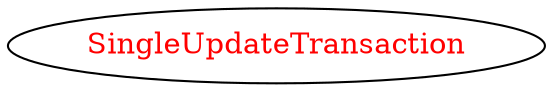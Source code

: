 digraph dependencyGraph {
 concentrate=true;
 ranksep="2.0";
 rankdir="LR"; 
 splines="ortho";
"SingleUpdateTransaction" [fontcolor="red"];
}